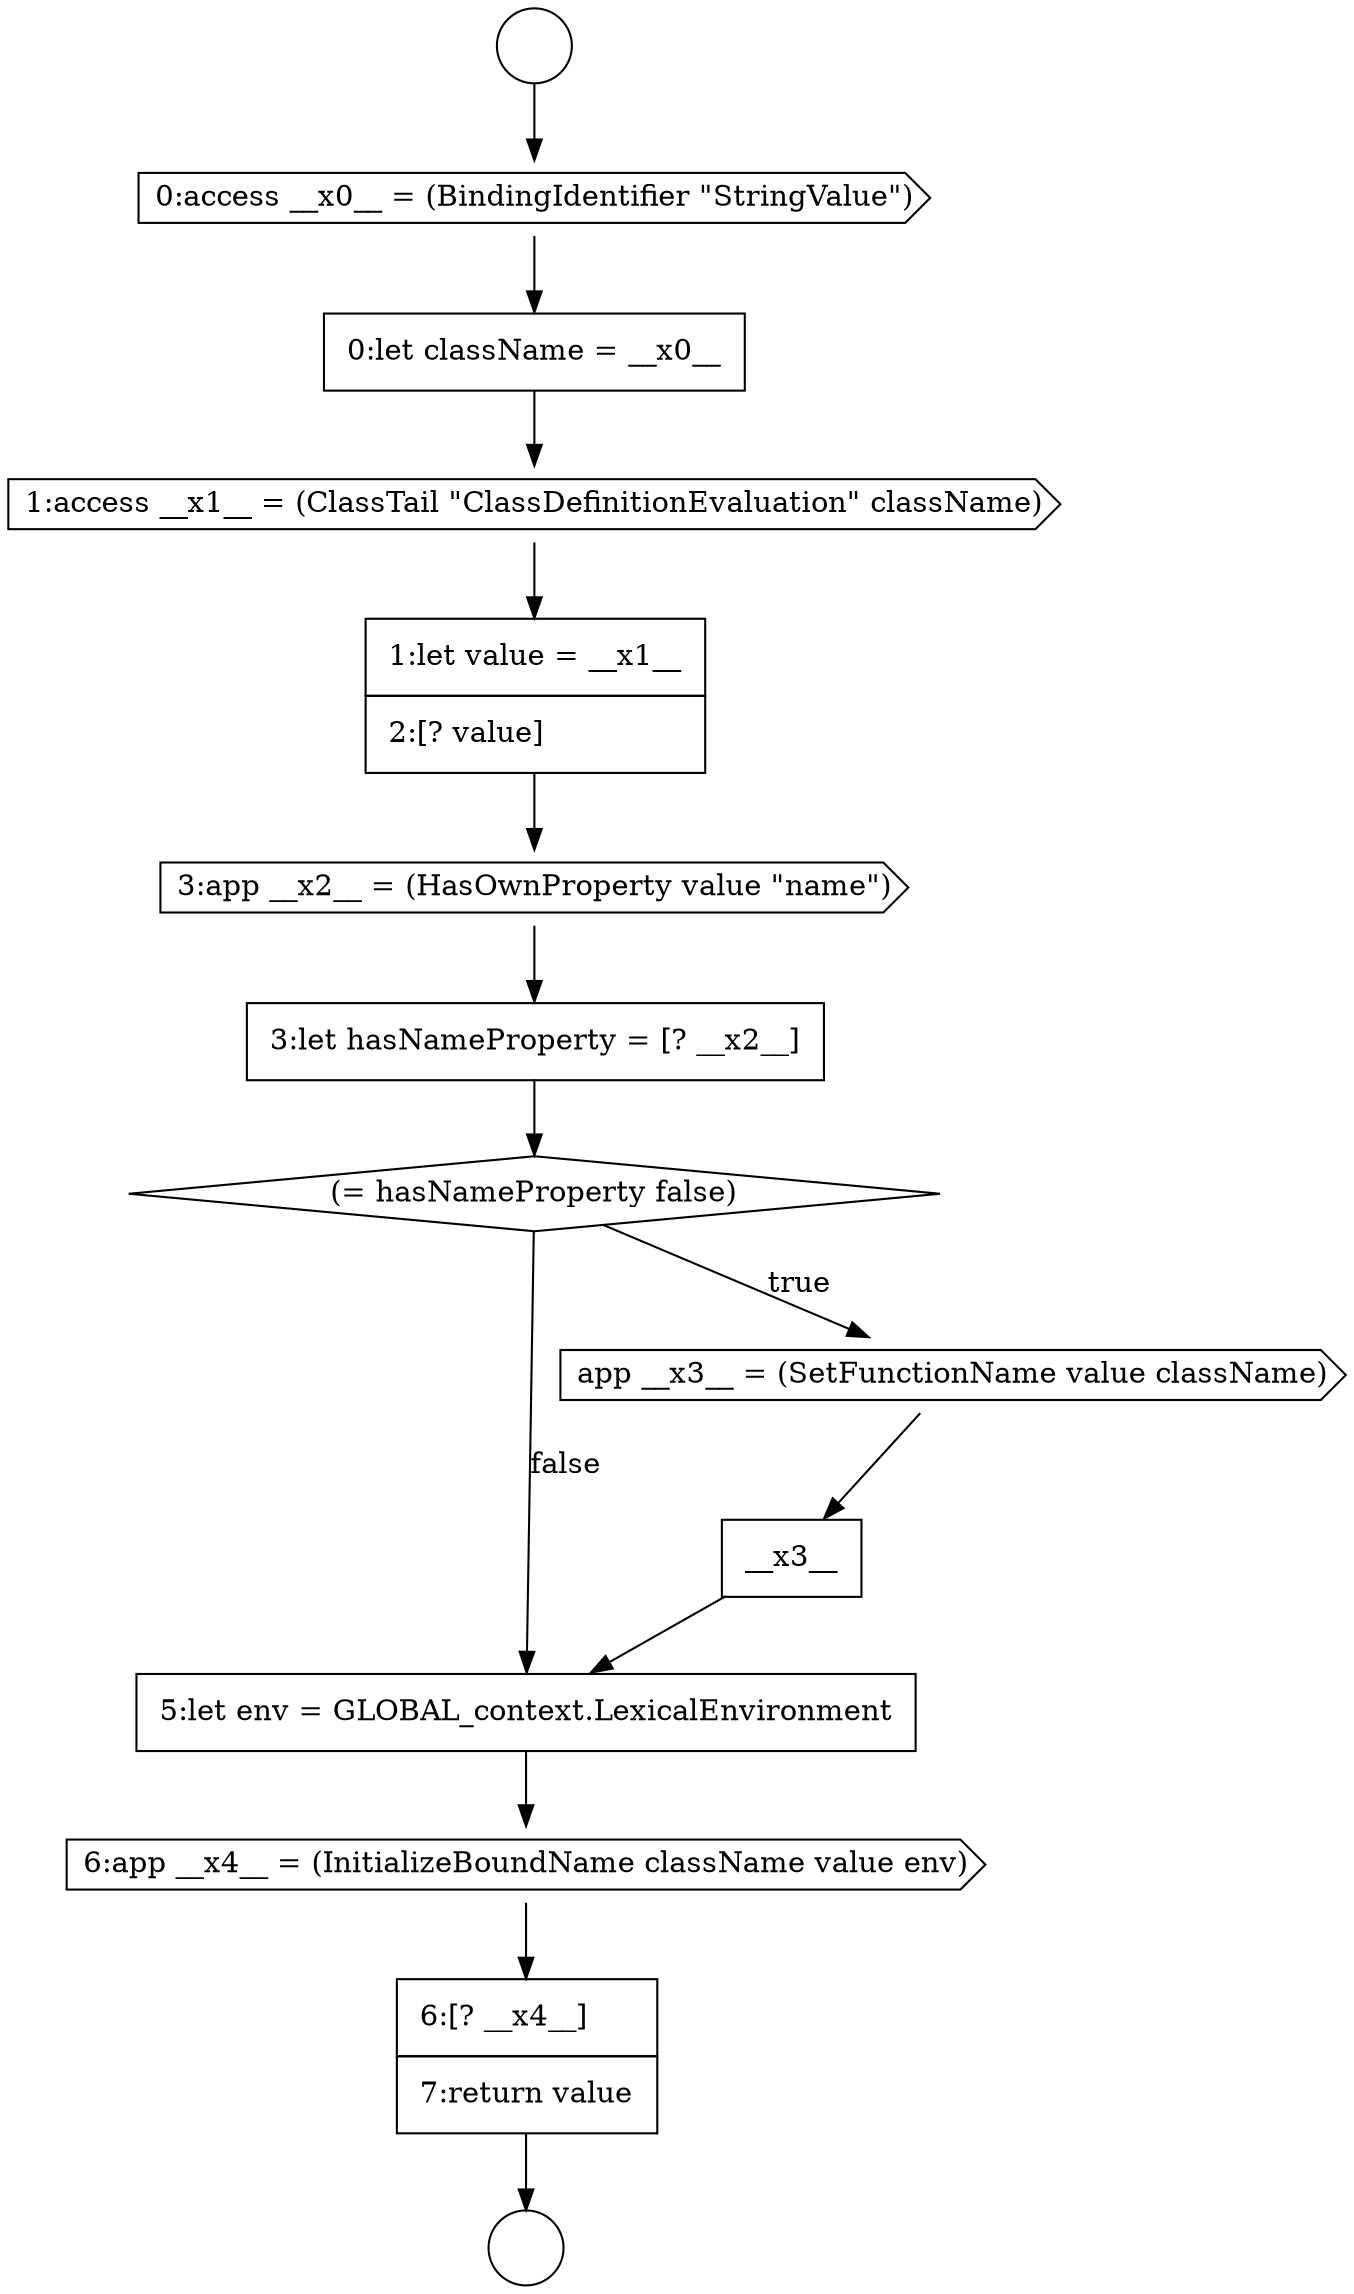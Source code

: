 digraph {
  node8551 [shape=none, margin=0, label=<<font color="black">
    <table border="0" cellborder="1" cellspacing="0" cellpadding="10">
      <tr><td align="left">0:let className = __x0__</td></tr>
    </table>
  </font>> color="black" fillcolor="white" style=filled]
  node8558 [shape=none, margin=0, label=<<font color="black">
    <table border="0" cellborder="1" cellspacing="0" cellpadding="10">
      <tr><td align="left">__x3__</td></tr>
    </table>
  </font>> color="black" fillcolor="white" style=filled]
  node8554 [shape=cds, label=<<font color="black">3:app __x2__ = (HasOwnProperty value &quot;name&quot;)</font>> color="black" fillcolor="white" style=filled]
  node8550 [shape=cds, label=<<font color="black">0:access __x0__ = (BindingIdentifier &quot;StringValue&quot;)</font>> color="black" fillcolor="white" style=filled]
  node8555 [shape=none, margin=0, label=<<font color="black">
    <table border="0" cellborder="1" cellspacing="0" cellpadding="10">
      <tr><td align="left">3:let hasNameProperty = [? __x2__]</td></tr>
    </table>
  </font>> color="black" fillcolor="white" style=filled]
  node8559 [shape=none, margin=0, label=<<font color="black">
    <table border="0" cellborder="1" cellspacing="0" cellpadding="10">
      <tr><td align="left">5:let env = GLOBAL_context.LexicalEnvironment</td></tr>
    </table>
  </font>> color="black" fillcolor="white" style=filled]
  node8549 [shape=circle label=" " color="black" fillcolor="white" style=filled]
  node8560 [shape=cds, label=<<font color="black">6:app __x4__ = (InitializeBoundName className value env)</font>> color="black" fillcolor="white" style=filled]
  node8552 [shape=cds, label=<<font color="black">1:access __x1__ = (ClassTail &quot;ClassDefinitionEvaluation&quot; className)</font>> color="black" fillcolor="white" style=filled]
  node8557 [shape=cds, label=<<font color="black">app __x3__ = (SetFunctionName value className)</font>> color="black" fillcolor="white" style=filled]
  node8548 [shape=circle label=" " color="black" fillcolor="white" style=filled]
  node8553 [shape=none, margin=0, label=<<font color="black">
    <table border="0" cellborder="1" cellspacing="0" cellpadding="10">
      <tr><td align="left">1:let value = __x1__</td></tr>
      <tr><td align="left">2:[? value]</td></tr>
    </table>
  </font>> color="black" fillcolor="white" style=filled]
  node8561 [shape=none, margin=0, label=<<font color="black">
    <table border="0" cellborder="1" cellspacing="0" cellpadding="10">
      <tr><td align="left">6:[? __x4__]</td></tr>
      <tr><td align="left">7:return value</td></tr>
    </table>
  </font>> color="black" fillcolor="white" style=filled]
  node8556 [shape=diamond, label=<<font color="black">(= hasNameProperty false)</font>> color="black" fillcolor="white" style=filled]
  node8557 -> node8558 [ color="black"]
  node8558 -> node8559 [ color="black"]
  node8560 -> node8561 [ color="black"]
  node8548 -> node8550 [ color="black"]
  node8553 -> node8554 [ color="black"]
  node8552 -> node8553 [ color="black"]
  node8561 -> node8549 [ color="black"]
  node8555 -> node8556 [ color="black"]
  node8554 -> node8555 [ color="black"]
  node8550 -> node8551 [ color="black"]
  node8551 -> node8552 [ color="black"]
  node8556 -> node8557 [label=<<font color="black">true</font>> color="black"]
  node8556 -> node8559 [label=<<font color="black">false</font>> color="black"]
  node8559 -> node8560 [ color="black"]
}
